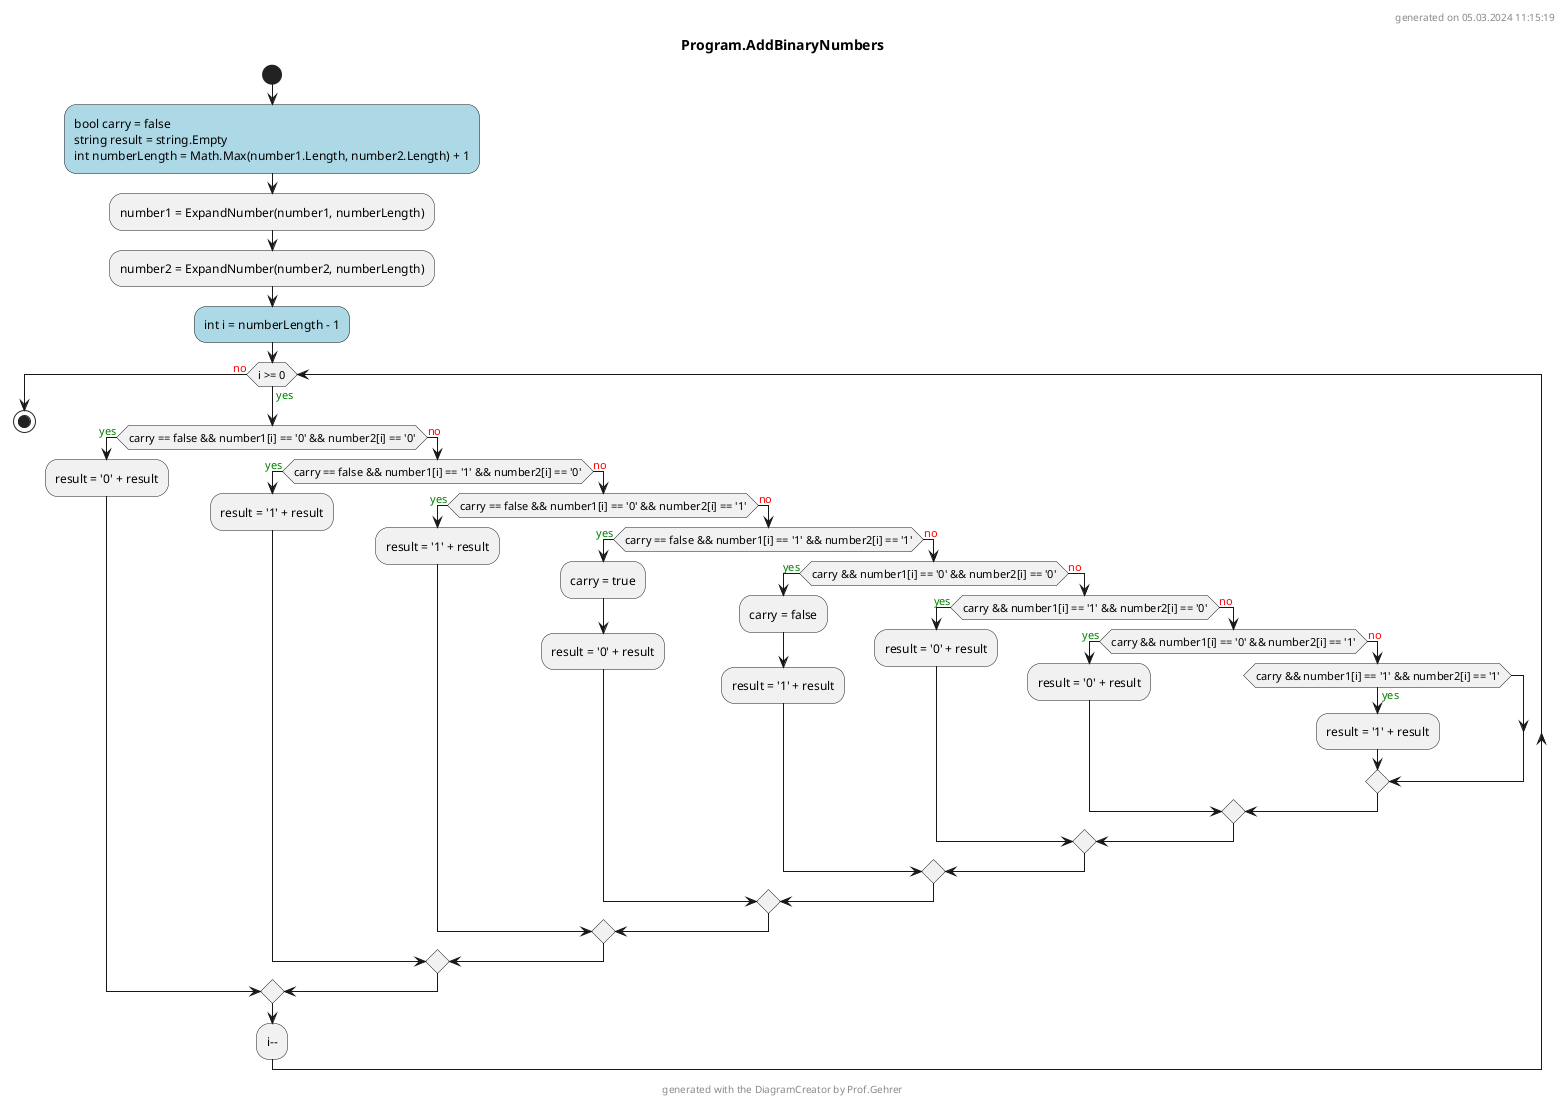 @startuml Program.AddBinaryNumbers
header
generated on 05.03.2024 11:15:19
end header
title Program.AddBinaryNumbers
start
#LightBlue:bool carry = false
string result = string.Empty
int numberLength = Math.Max(number1.Length, number2.Length) + 1;
:number1 = ExpandNumber(number1, numberLength);
:number2 = ExpandNumber(number2, numberLength);
#LightBlue:int i = numberLength - 1;
while (i >= 0) is (<color:green>yes)
    if (carry == false && number1[i] == '0' && number2[i] == '0') then (<color:green>yes)
        :result = '0' + result;
      else (<color:red>no)
        if (carry == false && number1[i] == '1' && number2[i] == '0') then (<color:green>yes)
            :result = '1' + result;
          else (<color:red>no)
            if (carry == false && number1[i] == '0' && number2[i] == '1') then (<color:green>yes)
                :result = '1' + result;
              else (<color:red>no)
                if (carry == false && number1[i] == '1' && number2[i] == '1') then (<color:green>yes)
                    :carry = true;
                    :result = '0' + result;
                  else (<color:red>no)
                    if (carry && number1[i] == '0' && number2[i] == '0') then (<color:green>yes)
                        :carry = false;
                        :result = '1' + result;
                      else (<color:red>no)
                        if (carry && number1[i] == '1' && number2[i] == '0') then (<color:green>yes)
                            :result = '0' + result;
                          else (<color:red>no)
                            if (carry && number1[i] == '0' && number2[i] == '1') then (<color:green>yes)
                                :result = '0' + result;
                              else (<color:red>no)
                                if (carry && number1[i] == '1' && number2[i] == '1') then (<color:green>yes)
                                    :result = '1' + result;
                                endif
                            endif
                        endif
                    endif
                endif
            endif
        endif
    endif
:i--;
endwhile (<color:red>no)
footer
generated with the DiagramCreator by Prof.Gehrer
end footer
stop
@enduml
